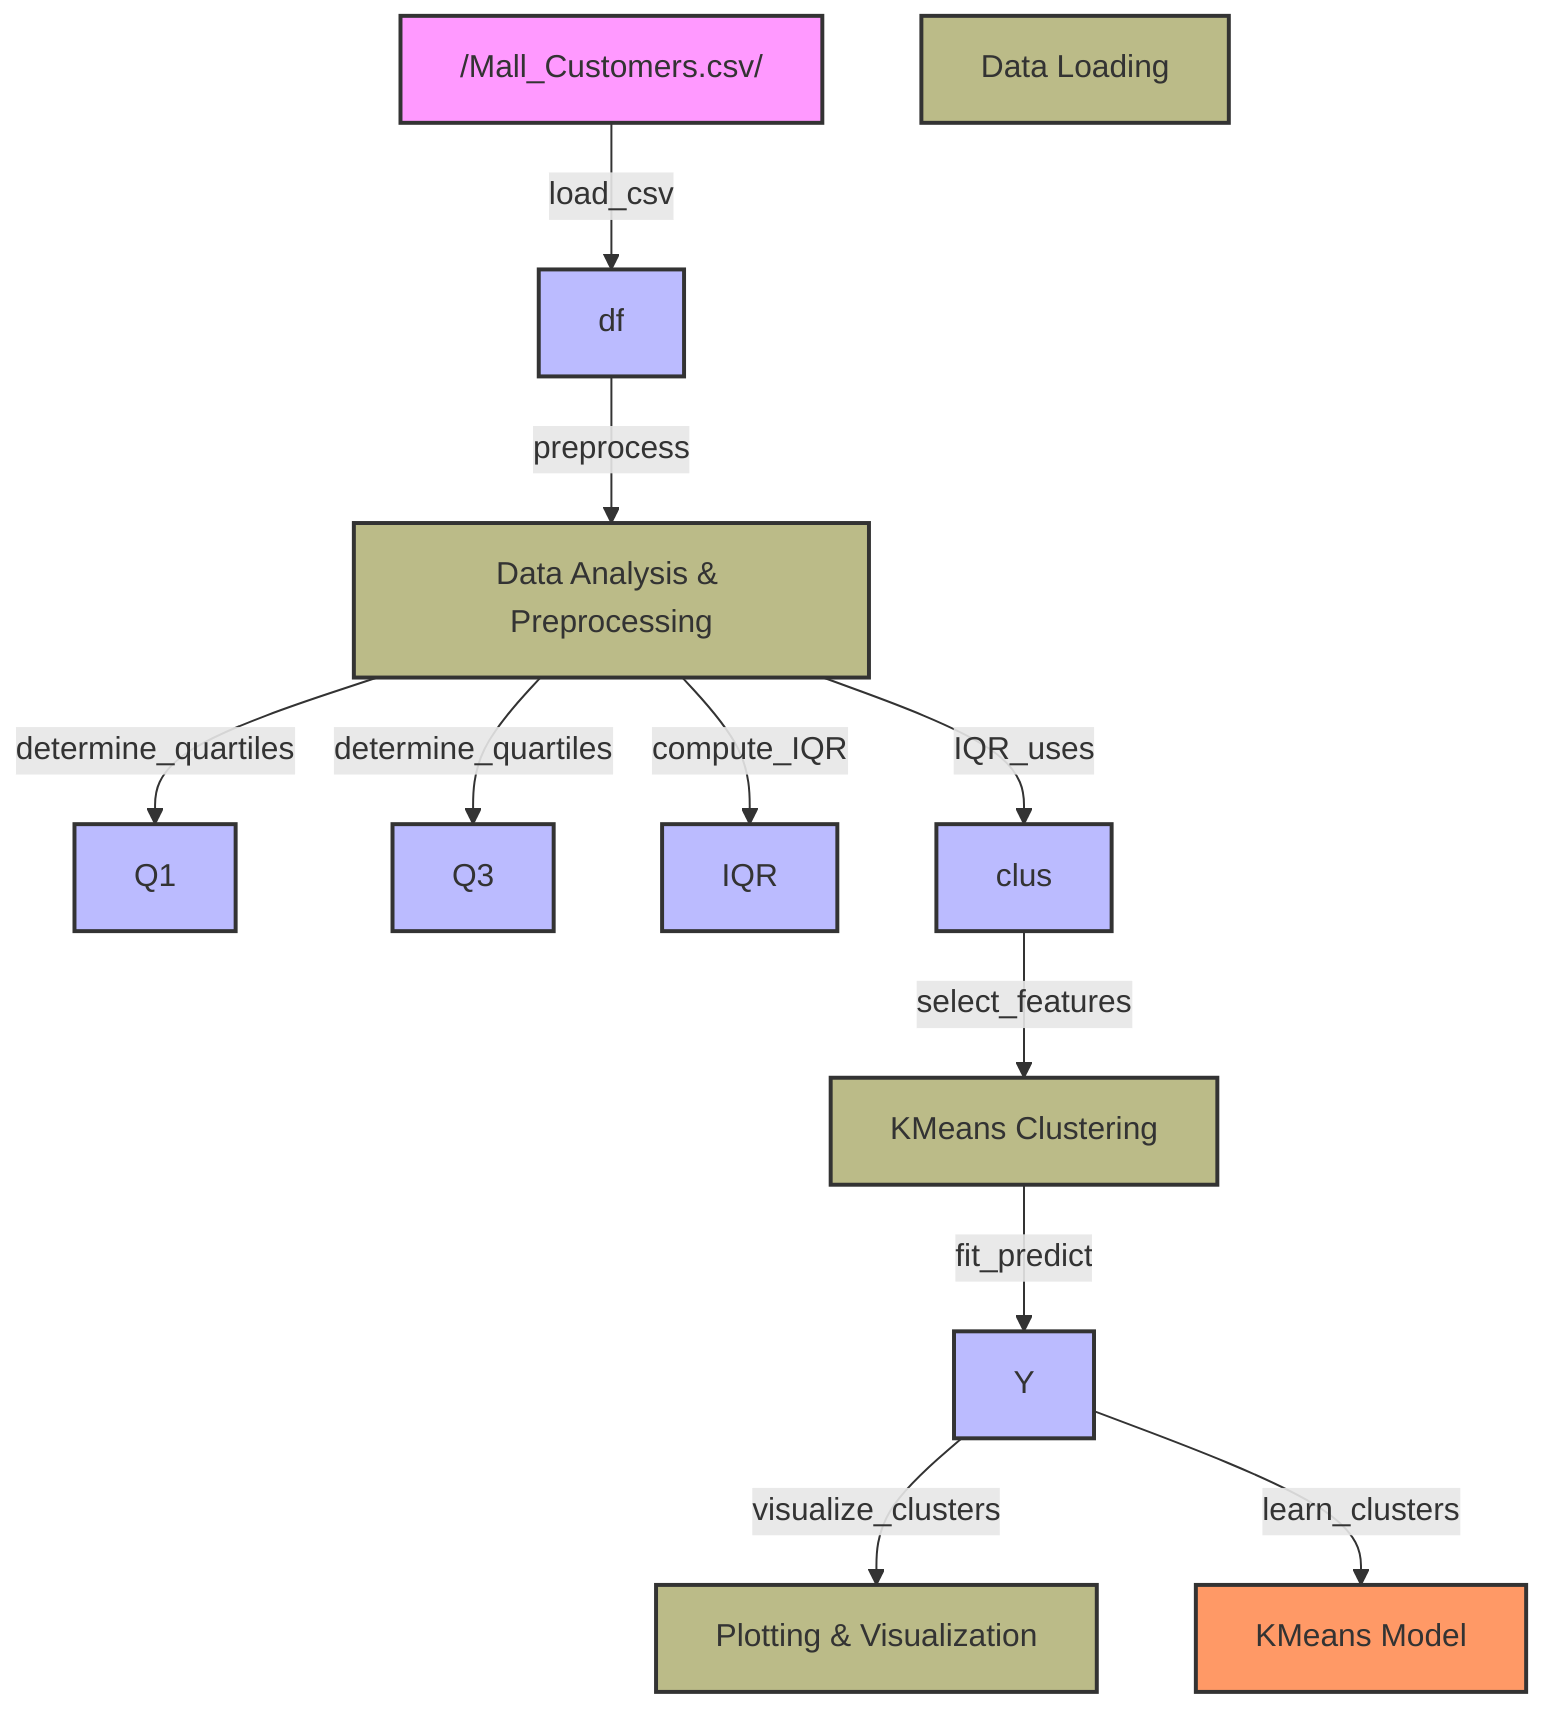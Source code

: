 flowchart TD
    %% Nodes for Data Sources
    A["/Mall_Customers.csv/"]:::dataSource
    %% Nodes for Data Variables
    B[df]:::dataVar
    C[Q1]:::dataVar
    D[Q3]:::dataVar
    E[IQR]:::dataVar
    F[clus]:::dataVar
    G[Y]:::dataVar
    %% Nodes for Processes
    H[Data Loading]:::process
    I[Data Analysis & Preprocessing]:::process
    J[KMeans Clustering]:::process
    K[Plotting & Visualization]:::process
    %% Node for ML Model
    L[KMeans Model]:::mlModel
    %% Relationships among nodes
    A -->|load_csv| B
    B -->|preprocess| I
    I -->|determine_quartiles| C
    I -->|determine_quartiles| D
    I -->|compute_IQR| E
    I --IQR_uses--> F
    F -->|select_features| J
    J -->|fit_predict| G
    G -->|visualize_clusters| K
    G -->|learn_clusters| L
    %% Styles for nodes
    classDef dataSource fill:#f9f,stroke:#333,stroke-width:2px;
    classDef dataVar fill:#bbf,stroke:#333,stroke-width:2px;
    classDef process fill:#bb8,stroke:#333,stroke-width:2px;
    classDef mlModel fill:#f96,stroke:#333,stroke-width:2px;